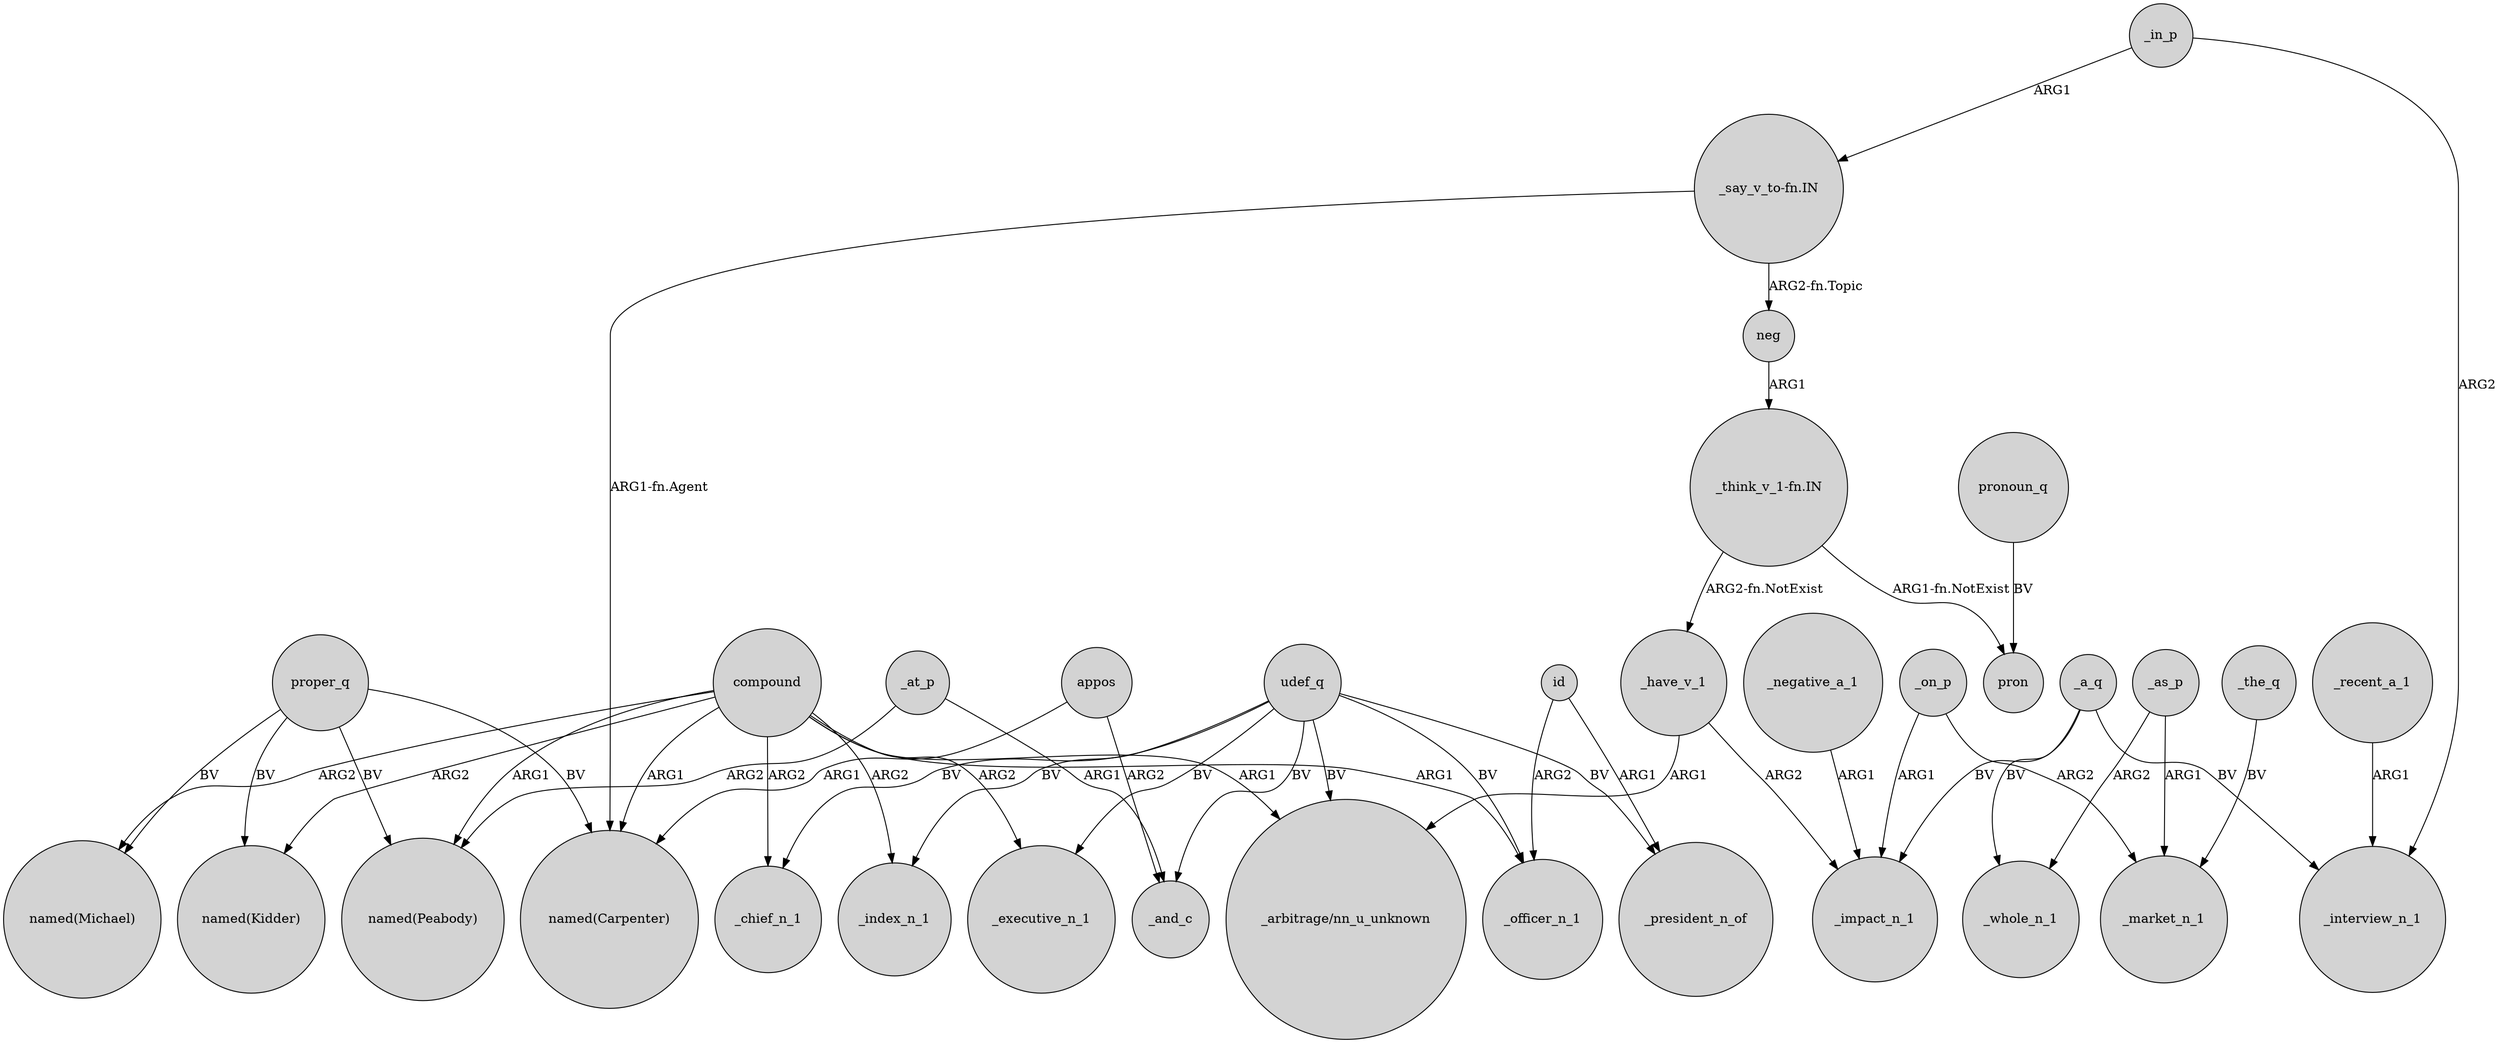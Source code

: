 digraph {
	node [shape=circle style=filled]
	compound -> "named(Kidder)" [label=ARG2]
	_in_p -> _interview_n_1 [label=ARG2]
	_at_p -> "named(Peabody)" [label=ARG2]
	compound -> _index_n_1 [label=ARG2]
	udef_q -> _executive_n_1 [label=BV]
	_in_p -> "_say_v_to-fn.IN" [label=ARG1]
	"_think_v_1-fn.IN" -> pron [label="ARG1-fn.NotExist"]
	_recent_a_1 -> _interview_n_1 [label=ARG1]
	_negative_a_1 -> _impact_n_1 [label=ARG1]
	_a_q -> _interview_n_1 [label=BV]
	"_say_v_to-fn.IN" -> "named(Carpenter)" [label="ARG1-fn.Agent"]
	id -> _president_n_of [label=ARG1]
	_on_p -> _market_n_1 [label=ARG2]
	proper_q -> "named(Peabody)" [label=BV]
	udef_q -> _index_n_1 [label=BV]
	_as_p -> _whole_n_1 [label=ARG2]
	_at_p -> _and_c [label=ARG1]
	proper_q -> "named(Michael)" [label=BV]
	compound -> _chief_n_1 [label=ARG2]
	_have_v_1 -> "_arbitrage/nn_u_unknown" [label=ARG1]
	compound -> _officer_n_1 [label=ARG1]
	appos -> "named(Carpenter)" [label=ARG1]
	pronoun_q -> pron [label=BV]
	compound -> "named(Carpenter)" [label=ARG1]
	appos -> _and_c [label=ARG2]
	udef_q -> _president_n_of [label=BV]
	id -> _officer_n_1 [label=ARG2]
	udef_q -> _chief_n_1 [label=BV]
	compound -> "named(Peabody)" [label=ARG1]
	"_think_v_1-fn.IN" -> _have_v_1 [label="ARG2-fn.NotExist"]
	udef_q -> "_arbitrage/nn_u_unknown" [label=BV]
	proper_q -> "named(Kidder)" [label=BV]
	_a_q -> _whole_n_1 [label=BV]
	udef_q -> _officer_n_1 [label=BV]
	compound -> "_arbitrage/nn_u_unknown" [label=ARG1]
	neg -> "_think_v_1-fn.IN" [label=ARG1]
	_on_p -> _impact_n_1 [label=ARG1]
	_have_v_1 -> _impact_n_1 [label=ARG2]
	"_say_v_to-fn.IN" -> neg [label="ARG2-fn.Topic"]
	proper_q -> "named(Carpenter)" [label=BV]
	_as_p -> _market_n_1 [label=ARG1]
	_the_q -> _market_n_1 [label=BV]
	udef_q -> _and_c [label=BV]
	compound -> _executive_n_1 [label=ARG2]
	compound -> "named(Michael)" [label=ARG2]
	_a_q -> _impact_n_1 [label=BV]
}
